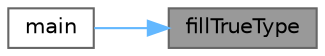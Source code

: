 digraph "fillTrueType"
{
 // LATEX_PDF_SIZE
  bgcolor="transparent";
  edge [fontname=Helvetica,fontsize=10,labelfontname=Helvetica,labelfontsize=10];
  node [fontname=Helvetica,fontsize=10,shape=box,height=0.2,width=0.4];
  rankdir="RL";
  Node1 [label="fillTrueType",height=0.2,width=0.4,color="gray40", fillcolor="grey60", style="filled", fontcolor="black",tooltip="Add a TrueType table to a font."];
  Node1 -> Node2 [dir="back",color="steelblue1",style="solid"];
  Node2 [label="main",height=0.2,width=0.4,color="grey40", fillcolor="white", style="filled",URL="$hex2otf_8c.html#a0ddf1224851353fc92bfbff6f499fa97",tooltip="The main function."];
}
